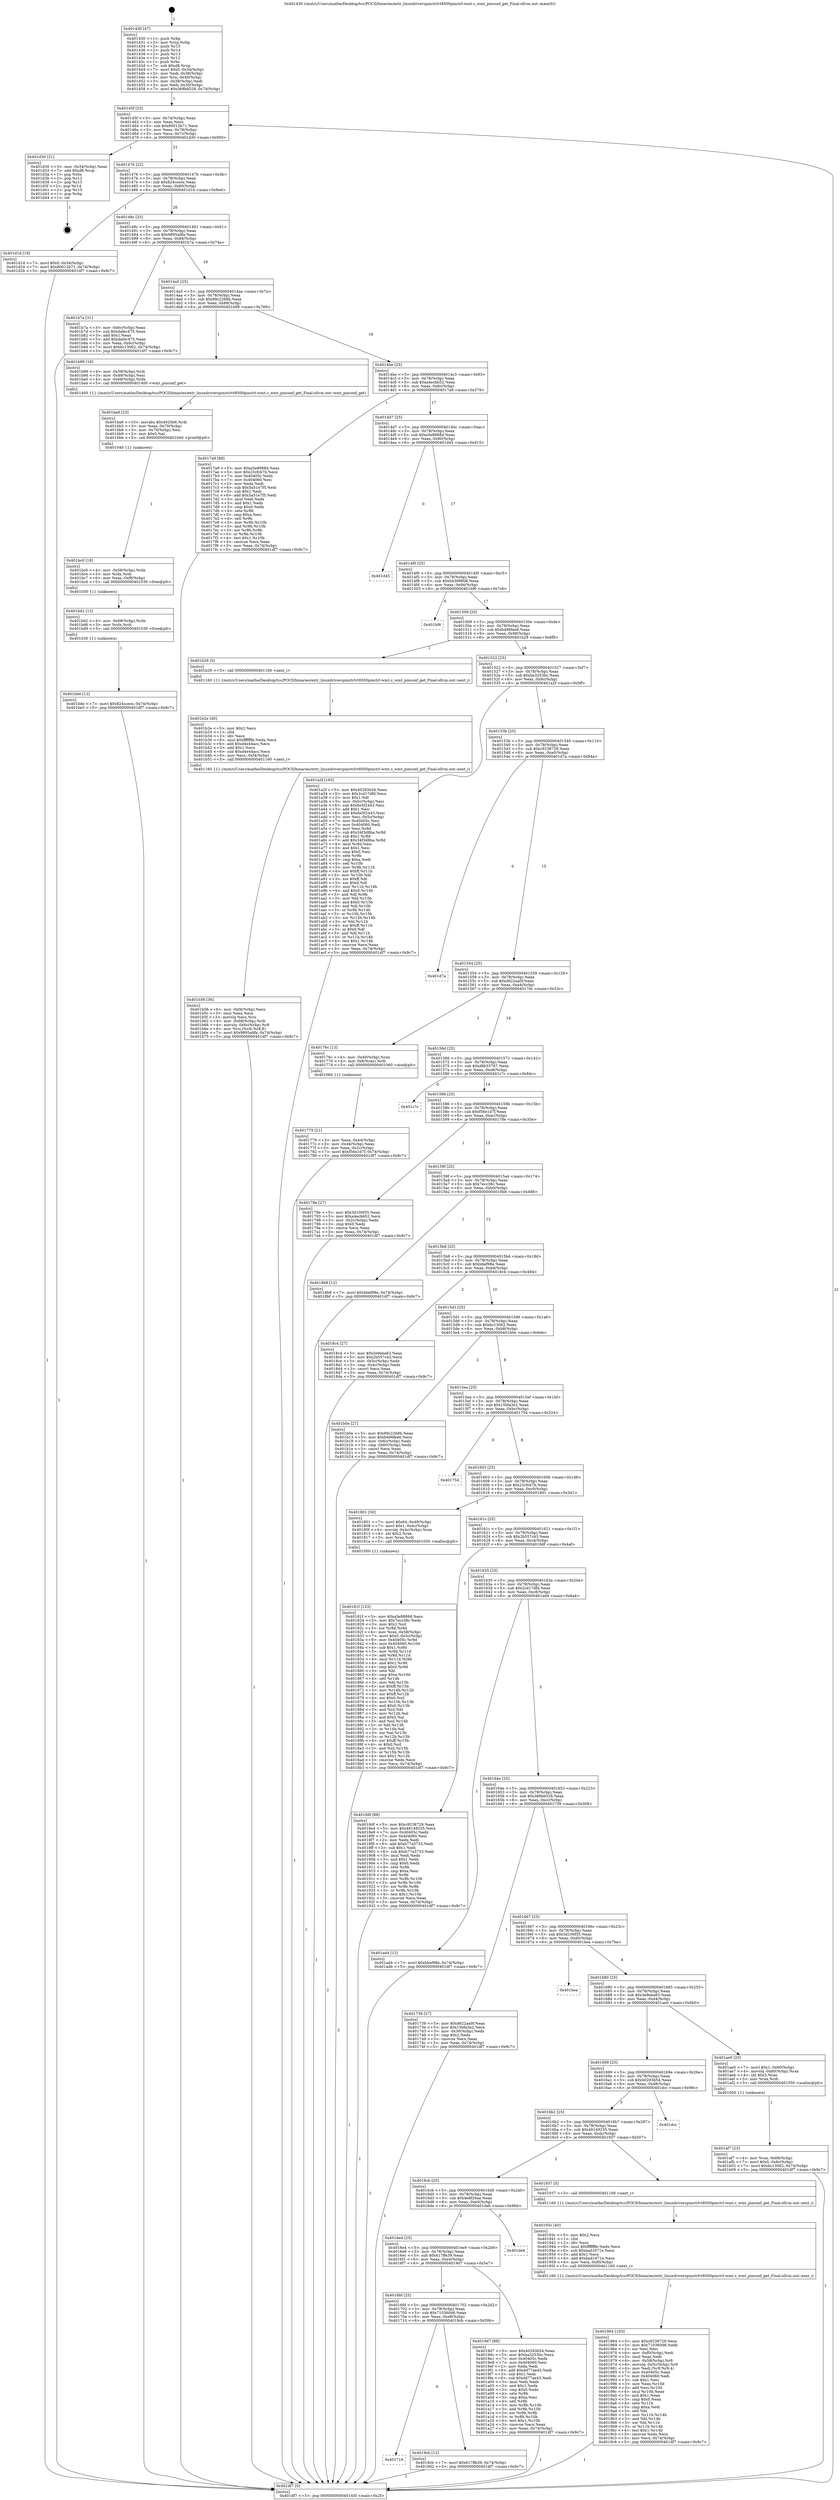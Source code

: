 digraph "0x401430" {
  label = "0x401430 (/mnt/c/Users/mathe/Desktop/tcc/POCII/binaries/extr_linuxdriverspinctrlvt8500pinctrl-wmt.c_wmt_pinconf_get_Final-ollvm.out::main(0))"
  labelloc = "t"
  node[shape=record]

  Entry [label="",width=0.3,height=0.3,shape=circle,fillcolor=black,style=filled]
  "0x40145f" [label="{
     0x40145f [23]\l
     | [instrs]\l
     &nbsp;&nbsp;0x40145f \<+3\>: mov -0x74(%rbp),%eax\l
     &nbsp;&nbsp;0x401462 \<+2\>: mov %eax,%ecx\l
     &nbsp;&nbsp;0x401464 \<+6\>: sub $0x80012b71,%ecx\l
     &nbsp;&nbsp;0x40146a \<+3\>: mov %eax,-0x78(%rbp)\l
     &nbsp;&nbsp;0x40146d \<+3\>: mov %ecx,-0x7c(%rbp)\l
     &nbsp;&nbsp;0x401470 \<+6\>: je 0000000000401d30 \<main+0x900\>\l
  }"]
  "0x401d30" [label="{
     0x401d30 [21]\l
     | [instrs]\l
     &nbsp;&nbsp;0x401d30 \<+3\>: mov -0x34(%rbp),%eax\l
     &nbsp;&nbsp;0x401d33 \<+7\>: add $0xd8,%rsp\l
     &nbsp;&nbsp;0x401d3a \<+1\>: pop %rbx\l
     &nbsp;&nbsp;0x401d3b \<+2\>: pop %r12\l
     &nbsp;&nbsp;0x401d3d \<+2\>: pop %r13\l
     &nbsp;&nbsp;0x401d3f \<+2\>: pop %r14\l
     &nbsp;&nbsp;0x401d41 \<+2\>: pop %r15\l
     &nbsp;&nbsp;0x401d43 \<+1\>: pop %rbp\l
     &nbsp;&nbsp;0x401d44 \<+1\>: ret\l
  }"]
  "0x401476" [label="{
     0x401476 [22]\l
     | [instrs]\l
     &nbsp;&nbsp;0x401476 \<+5\>: jmp 000000000040147b \<main+0x4b\>\l
     &nbsp;&nbsp;0x40147b \<+3\>: mov -0x78(%rbp),%eax\l
     &nbsp;&nbsp;0x40147e \<+5\>: sub $0x824ccece,%eax\l
     &nbsp;&nbsp;0x401483 \<+3\>: mov %eax,-0x80(%rbp)\l
     &nbsp;&nbsp;0x401486 \<+6\>: je 0000000000401d1d \<main+0x8ed\>\l
  }"]
  Exit [label="",width=0.3,height=0.3,shape=circle,fillcolor=black,style=filled,peripheries=2]
  "0x401d1d" [label="{
     0x401d1d [19]\l
     | [instrs]\l
     &nbsp;&nbsp;0x401d1d \<+7\>: movl $0x0,-0x34(%rbp)\l
     &nbsp;&nbsp;0x401d24 \<+7\>: movl $0x80012b71,-0x74(%rbp)\l
     &nbsp;&nbsp;0x401d2b \<+5\>: jmp 0000000000401df7 \<main+0x9c7\>\l
  }"]
  "0x40148c" [label="{
     0x40148c [25]\l
     | [instrs]\l
     &nbsp;&nbsp;0x40148c \<+5\>: jmp 0000000000401491 \<main+0x61\>\l
     &nbsp;&nbsp;0x401491 \<+3\>: mov -0x78(%rbp),%eax\l
     &nbsp;&nbsp;0x401494 \<+5\>: sub $0x9895a9fa,%eax\l
     &nbsp;&nbsp;0x401499 \<+6\>: mov %eax,-0x84(%rbp)\l
     &nbsp;&nbsp;0x40149f \<+6\>: je 0000000000401b7a \<main+0x74a\>\l
  }"]
  "0x401bde" [label="{
     0x401bde [12]\l
     | [instrs]\l
     &nbsp;&nbsp;0x401bde \<+7\>: movl $0x824ccece,-0x74(%rbp)\l
     &nbsp;&nbsp;0x401be5 \<+5\>: jmp 0000000000401df7 \<main+0x9c7\>\l
  }"]
  "0x401b7a" [label="{
     0x401b7a [31]\l
     | [instrs]\l
     &nbsp;&nbsp;0x401b7a \<+3\>: mov -0x6c(%rbp),%eax\l
     &nbsp;&nbsp;0x401b7d \<+5\>: sub $0xdafec475,%eax\l
     &nbsp;&nbsp;0x401b82 \<+3\>: add $0x1,%eax\l
     &nbsp;&nbsp;0x401b85 \<+5\>: add $0xdafec475,%eax\l
     &nbsp;&nbsp;0x401b8a \<+3\>: mov %eax,-0x6c(%rbp)\l
     &nbsp;&nbsp;0x401b8d \<+7\>: movl $0xbc13062,-0x74(%rbp)\l
     &nbsp;&nbsp;0x401b94 \<+5\>: jmp 0000000000401df7 \<main+0x9c7\>\l
  }"]
  "0x4014a5" [label="{
     0x4014a5 [25]\l
     | [instrs]\l
     &nbsp;&nbsp;0x4014a5 \<+5\>: jmp 00000000004014aa \<main+0x7a\>\l
     &nbsp;&nbsp;0x4014aa \<+3\>: mov -0x78(%rbp),%eax\l
     &nbsp;&nbsp;0x4014ad \<+5\>: sub $0x99c2268b,%eax\l
     &nbsp;&nbsp;0x4014b2 \<+6\>: mov %eax,-0x88(%rbp)\l
     &nbsp;&nbsp;0x4014b8 \<+6\>: je 0000000000401b99 \<main+0x769\>\l
  }"]
  "0x401bd2" [label="{
     0x401bd2 [12]\l
     | [instrs]\l
     &nbsp;&nbsp;0x401bd2 \<+4\>: mov -0x68(%rbp),%rdx\l
     &nbsp;&nbsp;0x401bd6 \<+3\>: mov %rdx,%rdi\l
     &nbsp;&nbsp;0x401bd9 \<+5\>: call 0000000000401030 \<free@plt\>\l
     | [calls]\l
     &nbsp;&nbsp;0x401030 \{1\} (unknown)\l
  }"]
  "0x401b99" [label="{
     0x401b99 [16]\l
     | [instrs]\l
     &nbsp;&nbsp;0x401b99 \<+4\>: mov -0x58(%rbp),%rdi\l
     &nbsp;&nbsp;0x401b9d \<+3\>: mov -0x48(%rbp),%esi\l
     &nbsp;&nbsp;0x401ba0 \<+4\>: mov -0x68(%rbp),%rdx\l
     &nbsp;&nbsp;0x401ba4 \<+5\>: call 0000000000401400 \<wmt_pinconf_get\>\l
     | [calls]\l
     &nbsp;&nbsp;0x401400 \{1\} (/mnt/c/Users/mathe/Desktop/tcc/POCII/binaries/extr_linuxdriverspinctrlvt8500pinctrl-wmt.c_wmt_pinconf_get_Final-ollvm.out::wmt_pinconf_get)\l
  }"]
  "0x4014be" [label="{
     0x4014be [25]\l
     | [instrs]\l
     &nbsp;&nbsp;0x4014be \<+5\>: jmp 00000000004014c3 \<main+0x93\>\l
     &nbsp;&nbsp;0x4014c3 \<+3\>: mov -0x78(%rbp),%eax\l
     &nbsp;&nbsp;0x4014c6 \<+5\>: sub $0xa4ecbb52,%eax\l
     &nbsp;&nbsp;0x4014cb \<+6\>: mov %eax,-0x8c(%rbp)\l
     &nbsp;&nbsp;0x4014d1 \<+6\>: je 00000000004017a9 \<main+0x379\>\l
  }"]
  "0x401bc0" [label="{
     0x401bc0 [18]\l
     | [instrs]\l
     &nbsp;&nbsp;0x401bc0 \<+4\>: mov -0x58(%rbp),%rdx\l
     &nbsp;&nbsp;0x401bc4 \<+3\>: mov %rdx,%rdi\l
     &nbsp;&nbsp;0x401bc7 \<+6\>: mov %eax,-0xf8(%rbp)\l
     &nbsp;&nbsp;0x401bcd \<+5\>: call 0000000000401030 \<free@plt\>\l
     | [calls]\l
     &nbsp;&nbsp;0x401030 \{1\} (unknown)\l
  }"]
  "0x4017a9" [label="{
     0x4017a9 [88]\l
     | [instrs]\l
     &nbsp;&nbsp;0x4017a9 \<+5\>: mov $0xa5e8888d,%eax\l
     &nbsp;&nbsp;0x4017ae \<+5\>: mov $0x23cfcb7b,%ecx\l
     &nbsp;&nbsp;0x4017b3 \<+7\>: mov 0x40405c,%edx\l
     &nbsp;&nbsp;0x4017ba \<+7\>: mov 0x404060,%esi\l
     &nbsp;&nbsp;0x4017c1 \<+2\>: mov %edx,%edi\l
     &nbsp;&nbsp;0x4017c3 \<+6\>: sub $0x5a51e7f5,%edi\l
     &nbsp;&nbsp;0x4017c9 \<+3\>: sub $0x1,%edi\l
     &nbsp;&nbsp;0x4017cc \<+6\>: add $0x5a51e7f5,%edi\l
     &nbsp;&nbsp;0x4017d2 \<+3\>: imul %edi,%edx\l
     &nbsp;&nbsp;0x4017d5 \<+3\>: and $0x1,%edx\l
     &nbsp;&nbsp;0x4017d8 \<+3\>: cmp $0x0,%edx\l
     &nbsp;&nbsp;0x4017db \<+4\>: sete %r8b\l
     &nbsp;&nbsp;0x4017df \<+3\>: cmp $0xa,%esi\l
     &nbsp;&nbsp;0x4017e2 \<+4\>: setl %r9b\l
     &nbsp;&nbsp;0x4017e6 \<+3\>: mov %r8b,%r10b\l
     &nbsp;&nbsp;0x4017e9 \<+3\>: and %r9b,%r10b\l
     &nbsp;&nbsp;0x4017ec \<+3\>: xor %r9b,%r8b\l
     &nbsp;&nbsp;0x4017ef \<+3\>: or %r8b,%r10b\l
     &nbsp;&nbsp;0x4017f2 \<+4\>: test $0x1,%r10b\l
     &nbsp;&nbsp;0x4017f6 \<+3\>: cmovne %ecx,%eax\l
     &nbsp;&nbsp;0x4017f9 \<+3\>: mov %eax,-0x74(%rbp)\l
     &nbsp;&nbsp;0x4017fc \<+5\>: jmp 0000000000401df7 \<main+0x9c7\>\l
  }"]
  "0x4014d7" [label="{
     0x4014d7 [25]\l
     | [instrs]\l
     &nbsp;&nbsp;0x4014d7 \<+5\>: jmp 00000000004014dc \<main+0xac\>\l
     &nbsp;&nbsp;0x4014dc \<+3\>: mov -0x78(%rbp),%eax\l
     &nbsp;&nbsp;0x4014df \<+5\>: sub $0xa5e8888d,%eax\l
     &nbsp;&nbsp;0x4014e4 \<+6\>: mov %eax,-0x90(%rbp)\l
     &nbsp;&nbsp;0x4014ea \<+6\>: je 0000000000401d45 \<main+0x915\>\l
  }"]
  "0x401ba9" [label="{
     0x401ba9 [23]\l
     | [instrs]\l
     &nbsp;&nbsp;0x401ba9 \<+10\>: movabs $0x4020b6,%rdi\l
     &nbsp;&nbsp;0x401bb3 \<+3\>: mov %eax,-0x70(%rbp)\l
     &nbsp;&nbsp;0x401bb6 \<+3\>: mov -0x70(%rbp),%esi\l
     &nbsp;&nbsp;0x401bb9 \<+2\>: mov $0x0,%al\l
     &nbsp;&nbsp;0x401bbb \<+5\>: call 0000000000401040 \<printf@plt\>\l
     | [calls]\l
     &nbsp;&nbsp;0x401040 \{1\} (unknown)\l
  }"]
  "0x401d45" [label="{
     0x401d45\l
  }", style=dashed]
  "0x4014f0" [label="{
     0x4014f0 [25]\l
     | [instrs]\l
     &nbsp;&nbsp;0x4014f0 \<+5\>: jmp 00000000004014f5 \<main+0xc5\>\l
     &nbsp;&nbsp;0x4014f5 \<+3\>: mov -0x78(%rbp),%eax\l
     &nbsp;&nbsp;0x4014f8 \<+5\>: sub $0xb4398808,%eax\l
     &nbsp;&nbsp;0x4014fd \<+6\>: mov %eax,-0x94(%rbp)\l
     &nbsp;&nbsp;0x401503 \<+6\>: je 0000000000401bf6 \<main+0x7c6\>\l
  }"]
  "0x401b56" [label="{
     0x401b56 [36]\l
     | [instrs]\l
     &nbsp;&nbsp;0x401b56 \<+6\>: mov -0xf4(%rbp),%ecx\l
     &nbsp;&nbsp;0x401b5c \<+3\>: imul %eax,%ecx\l
     &nbsp;&nbsp;0x401b5f \<+3\>: movslq %ecx,%rsi\l
     &nbsp;&nbsp;0x401b62 \<+4\>: mov -0x68(%rbp),%rdi\l
     &nbsp;&nbsp;0x401b66 \<+4\>: movslq -0x6c(%rbp),%r8\l
     &nbsp;&nbsp;0x401b6a \<+4\>: mov %rsi,(%rdi,%r8,8)\l
     &nbsp;&nbsp;0x401b6e \<+7\>: movl $0x9895a9fa,-0x74(%rbp)\l
     &nbsp;&nbsp;0x401b75 \<+5\>: jmp 0000000000401df7 \<main+0x9c7\>\l
  }"]
  "0x401bf6" [label="{
     0x401bf6\l
  }", style=dashed]
  "0x401509" [label="{
     0x401509 [25]\l
     | [instrs]\l
     &nbsp;&nbsp;0x401509 \<+5\>: jmp 000000000040150e \<main+0xde\>\l
     &nbsp;&nbsp;0x40150e \<+3\>: mov -0x78(%rbp),%eax\l
     &nbsp;&nbsp;0x401511 \<+5\>: sub $0xb496fee6,%eax\l
     &nbsp;&nbsp;0x401516 \<+6\>: mov %eax,-0x98(%rbp)\l
     &nbsp;&nbsp;0x40151c \<+6\>: je 0000000000401b29 \<main+0x6f9\>\l
  }"]
  "0x401b2e" [label="{
     0x401b2e [40]\l
     | [instrs]\l
     &nbsp;&nbsp;0x401b2e \<+5\>: mov $0x2,%ecx\l
     &nbsp;&nbsp;0x401b33 \<+1\>: cltd\l
     &nbsp;&nbsp;0x401b34 \<+2\>: idiv %ecx\l
     &nbsp;&nbsp;0x401b36 \<+6\>: imul $0xfffffffe,%edx,%ecx\l
     &nbsp;&nbsp;0x401b3c \<+6\>: add $0xd4e44acc,%ecx\l
     &nbsp;&nbsp;0x401b42 \<+3\>: add $0x1,%ecx\l
     &nbsp;&nbsp;0x401b45 \<+6\>: sub $0xd4e44acc,%ecx\l
     &nbsp;&nbsp;0x401b4b \<+6\>: mov %ecx,-0xf4(%rbp)\l
     &nbsp;&nbsp;0x401b51 \<+5\>: call 0000000000401160 \<next_i\>\l
     | [calls]\l
     &nbsp;&nbsp;0x401160 \{1\} (/mnt/c/Users/mathe/Desktop/tcc/POCII/binaries/extr_linuxdriverspinctrlvt8500pinctrl-wmt.c_wmt_pinconf_get_Final-ollvm.out::next_i)\l
  }"]
  "0x401b29" [label="{
     0x401b29 [5]\l
     | [instrs]\l
     &nbsp;&nbsp;0x401b29 \<+5\>: call 0000000000401160 \<next_i\>\l
     | [calls]\l
     &nbsp;&nbsp;0x401160 \{1\} (/mnt/c/Users/mathe/Desktop/tcc/POCII/binaries/extr_linuxdriverspinctrlvt8500pinctrl-wmt.c_wmt_pinconf_get_Final-ollvm.out::next_i)\l
  }"]
  "0x401522" [label="{
     0x401522 [25]\l
     | [instrs]\l
     &nbsp;&nbsp;0x401522 \<+5\>: jmp 0000000000401527 \<main+0xf7\>\l
     &nbsp;&nbsp;0x401527 \<+3\>: mov -0x78(%rbp),%eax\l
     &nbsp;&nbsp;0x40152a \<+5\>: sub $0xba3253bc,%eax\l
     &nbsp;&nbsp;0x40152f \<+6\>: mov %eax,-0x9c(%rbp)\l
     &nbsp;&nbsp;0x401535 \<+6\>: je 0000000000401a2f \<main+0x5ff\>\l
  }"]
  "0x401af7" [label="{
     0x401af7 [23]\l
     | [instrs]\l
     &nbsp;&nbsp;0x401af7 \<+4\>: mov %rax,-0x68(%rbp)\l
     &nbsp;&nbsp;0x401afb \<+7\>: movl $0x0,-0x6c(%rbp)\l
     &nbsp;&nbsp;0x401b02 \<+7\>: movl $0xbc13062,-0x74(%rbp)\l
     &nbsp;&nbsp;0x401b09 \<+5\>: jmp 0000000000401df7 \<main+0x9c7\>\l
  }"]
  "0x401a2f" [label="{
     0x401a2f [165]\l
     | [instrs]\l
     &nbsp;&nbsp;0x401a2f \<+5\>: mov $0x40293b54,%eax\l
     &nbsp;&nbsp;0x401a34 \<+5\>: mov $0x2cd17dfd,%ecx\l
     &nbsp;&nbsp;0x401a39 \<+2\>: mov $0x1,%dl\l
     &nbsp;&nbsp;0x401a3b \<+3\>: mov -0x5c(%rbp),%esi\l
     &nbsp;&nbsp;0x401a3e \<+6\>: sub $0x6e5f2443,%esi\l
     &nbsp;&nbsp;0x401a44 \<+3\>: add $0x1,%esi\l
     &nbsp;&nbsp;0x401a47 \<+6\>: add $0x6e5f2443,%esi\l
     &nbsp;&nbsp;0x401a4d \<+3\>: mov %esi,-0x5c(%rbp)\l
     &nbsp;&nbsp;0x401a50 \<+7\>: mov 0x40405c,%esi\l
     &nbsp;&nbsp;0x401a57 \<+7\>: mov 0x404060,%edi\l
     &nbsp;&nbsp;0x401a5e \<+3\>: mov %esi,%r8d\l
     &nbsp;&nbsp;0x401a61 \<+7\>: sub $0x34f3d8ba,%r8d\l
     &nbsp;&nbsp;0x401a68 \<+4\>: sub $0x1,%r8d\l
     &nbsp;&nbsp;0x401a6c \<+7\>: add $0x34f3d8ba,%r8d\l
     &nbsp;&nbsp;0x401a73 \<+4\>: imul %r8d,%esi\l
     &nbsp;&nbsp;0x401a77 \<+3\>: and $0x1,%esi\l
     &nbsp;&nbsp;0x401a7a \<+3\>: cmp $0x0,%esi\l
     &nbsp;&nbsp;0x401a7d \<+4\>: sete %r9b\l
     &nbsp;&nbsp;0x401a81 \<+3\>: cmp $0xa,%edi\l
     &nbsp;&nbsp;0x401a84 \<+4\>: setl %r10b\l
     &nbsp;&nbsp;0x401a88 \<+3\>: mov %r9b,%r11b\l
     &nbsp;&nbsp;0x401a8b \<+4\>: xor $0xff,%r11b\l
     &nbsp;&nbsp;0x401a8f \<+3\>: mov %r10b,%bl\l
     &nbsp;&nbsp;0x401a92 \<+3\>: xor $0xff,%bl\l
     &nbsp;&nbsp;0x401a95 \<+3\>: xor $0x0,%dl\l
     &nbsp;&nbsp;0x401a98 \<+3\>: mov %r11b,%r14b\l
     &nbsp;&nbsp;0x401a9b \<+4\>: and $0x0,%r14b\l
     &nbsp;&nbsp;0x401a9f \<+3\>: and %dl,%r9b\l
     &nbsp;&nbsp;0x401aa2 \<+3\>: mov %bl,%r15b\l
     &nbsp;&nbsp;0x401aa5 \<+4\>: and $0x0,%r15b\l
     &nbsp;&nbsp;0x401aa9 \<+3\>: and %dl,%r10b\l
     &nbsp;&nbsp;0x401aac \<+3\>: or %r9b,%r14b\l
     &nbsp;&nbsp;0x401aaf \<+3\>: or %r10b,%r15b\l
     &nbsp;&nbsp;0x401ab2 \<+3\>: xor %r15b,%r14b\l
     &nbsp;&nbsp;0x401ab5 \<+3\>: or %bl,%r11b\l
     &nbsp;&nbsp;0x401ab8 \<+4\>: xor $0xff,%r11b\l
     &nbsp;&nbsp;0x401abc \<+3\>: or $0x0,%dl\l
     &nbsp;&nbsp;0x401abf \<+3\>: and %dl,%r11b\l
     &nbsp;&nbsp;0x401ac2 \<+3\>: or %r11b,%r14b\l
     &nbsp;&nbsp;0x401ac5 \<+4\>: test $0x1,%r14b\l
     &nbsp;&nbsp;0x401ac9 \<+3\>: cmovne %ecx,%eax\l
     &nbsp;&nbsp;0x401acc \<+3\>: mov %eax,-0x74(%rbp)\l
     &nbsp;&nbsp;0x401acf \<+5\>: jmp 0000000000401df7 \<main+0x9c7\>\l
  }"]
  "0x40153b" [label="{
     0x40153b [25]\l
     | [instrs]\l
     &nbsp;&nbsp;0x40153b \<+5\>: jmp 0000000000401540 \<main+0x110\>\l
     &nbsp;&nbsp;0x401540 \<+3\>: mov -0x78(%rbp),%eax\l
     &nbsp;&nbsp;0x401543 \<+5\>: sub $0xc9238729,%eax\l
     &nbsp;&nbsp;0x401548 \<+6\>: mov %eax,-0xa0(%rbp)\l
     &nbsp;&nbsp;0x40154e \<+6\>: je 0000000000401d7a \<main+0x94a\>\l
  }"]
  "0x401716" [label="{
     0x401716\l
  }", style=dashed]
  "0x401d7a" [label="{
     0x401d7a\l
  }", style=dashed]
  "0x401554" [label="{
     0x401554 [25]\l
     | [instrs]\l
     &nbsp;&nbsp;0x401554 \<+5\>: jmp 0000000000401559 \<main+0x129\>\l
     &nbsp;&nbsp;0x401559 \<+3\>: mov -0x78(%rbp),%eax\l
     &nbsp;&nbsp;0x40155c \<+5\>: sub $0xd622aa0f,%eax\l
     &nbsp;&nbsp;0x401561 \<+6\>: mov %eax,-0xa4(%rbp)\l
     &nbsp;&nbsp;0x401567 \<+6\>: je 000000000040176c \<main+0x33c\>\l
  }"]
  "0x4019cb" [label="{
     0x4019cb [12]\l
     | [instrs]\l
     &nbsp;&nbsp;0x4019cb \<+7\>: movl $0x617ffe39,-0x74(%rbp)\l
     &nbsp;&nbsp;0x4019d2 \<+5\>: jmp 0000000000401df7 \<main+0x9c7\>\l
  }"]
  "0x40176c" [label="{
     0x40176c [13]\l
     | [instrs]\l
     &nbsp;&nbsp;0x40176c \<+4\>: mov -0x40(%rbp),%rax\l
     &nbsp;&nbsp;0x401770 \<+4\>: mov 0x8(%rax),%rdi\l
     &nbsp;&nbsp;0x401774 \<+5\>: call 0000000000401060 \<atoi@plt\>\l
     | [calls]\l
     &nbsp;&nbsp;0x401060 \{1\} (unknown)\l
  }"]
  "0x40156d" [label="{
     0x40156d [25]\l
     | [instrs]\l
     &nbsp;&nbsp;0x40156d \<+5\>: jmp 0000000000401572 \<main+0x142\>\l
     &nbsp;&nbsp;0x401572 \<+3\>: mov -0x78(%rbp),%eax\l
     &nbsp;&nbsp;0x401575 \<+5\>: sub $0xd8b55767,%eax\l
     &nbsp;&nbsp;0x40157a \<+6\>: mov %eax,-0xa8(%rbp)\l
     &nbsp;&nbsp;0x401580 \<+6\>: je 0000000000401c7c \<main+0x84c\>\l
  }"]
  "0x4016fd" [label="{
     0x4016fd [25]\l
     | [instrs]\l
     &nbsp;&nbsp;0x4016fd \<+5\>: jmp 0000000000401702 \<main+0x2d2\>\l
     &nbsp;&nbsp;0x401702 \<+3\>: mov -0x78(%rbp),%eax\l
     &nbsp;&nbsp;0x401705 \<+5\>: sub $0x710360d6,%eax\l
     &nbsp;&nbsp;0x40170a \<+6\>: mov %eax,-0xe8(%rbp)\l
     &nbsp;&nbsp;0x401710 \<+6\>: je 00000000004019cb \<main+0x59b\>\l
  }"]
  "0x401c7c" [label="{
     0x401c7c\l
  }", style=dashed]
  "0x401586" [label="{
     0x401586 [25]\l
     | [instrs]\l
     &nbsp;&nbsp;0x401586 \<+5\>: jmp 000000000040158b \<main+0x15b\>\l
     &nbsp;&nbsp;0x40158b \<+3\>: mov -0x78(%rbp),%eax\l
     &nbsp;&nbsp;0x40158e \<+5\>: sub $0xf56e1d7f,%eax\l
     &nbsp;&nbsp;0x401593 \<+6\>: mov %eax,-0xac(%rbp)\l
     &nbsp;&nbsp;0x401599 \<+6\>: je 000000000040178e \<main+0x35e\>\l
  }"]
  "0x4019d7" [label="{
     0x4019d7 [88]\l
     | [instrs]\l
     &nbsp;&nbsp;0x4019d7 \<+5\>: mov $0x40293b54,%eax\l
     &nbsp;&nbsp;0x4019dc \<+5\>: mov $0xba3253bc,%ecx\l
     &nbsp;&nbsp;0x4019e1 \<+7\>: mov 0x40405c,%edx\l
     &nbsp;&nbsp;0x4019e8 \<+7\>: mov 0x404060,%esi\l
     &nbsp;&nbsp;0x4019ef \<+2\>: mov %edx,%edi\l
     &nbsp;&nbsp;0x4019f1 \<+6\>: add $0xdd77ae43,%edi\l
     &nbsp;&nbsp;0x4019f7 \<+3\>: sub $0x1,%edi\l
     &nbsp;&nbsp;0x4019fa \<+6\>: sub $0xdd77ae43,%edi\l
     &nbsp;&nbsp;0x401a00 \<+3\>: imul %edi,%edx\l
     &nbsp;&nbsp;0x401a03 \<+3\>: and $0x1,%edx\l
     &nbsp;&nbsp;0x401a06 \<+3\>: cmp $0x0,%edx\l
     &nbsp;&nbsp;0x401a09 \<+4\>: sete %r8b\l
     &nbsp;&nbsp;0x401a0d \<+3\>: cmp $0xa,%esi\l
     &nbsp;&nbsp;0x401a10 \<+4\>: setl %r9b\l
     &nbsp;&nbsp;0x401a14 \<+3\>: mov %r8b,%r10b\l
     &nbsp;&nbsp;0x401a17 \<+3\>: and %r9b,%r10b\l
     &nbsp;&nbsp;0x401a1a \<+3\>: xor %r9b,%r8b\l
     &nbsp;&nbsp;0x401a1d \<+3\>: or %r8b,%r10b\l
     &nbsp;&nbsp;0x401a20 \<+4\>: test $0x1,%r10b\l
     &nbsp;&nbsp;0x401a24 \<+3\>: cmovne %ecx,%eax\l
     &nbsp;&nbsp;0x401a27 \<+3\>: mov %eax,-0x74(%rbp)\l
     &nbsp;&nbsp;0x401a2a \<+5\>: jmp 0000000000401df7 \<main+0x9c7\>\l
  }"]
  "0x40178e" [label="{
     0x40178e [27]\l
     | [instrs]\l
     &nbsp;&nbsp;0x40178e \<+5\>: mov $0x3d100f35,%eax\l
     &nbsp;&nbsp;0x401793 \<+5\>: mov $0xa4ecbb52,%ecx\l
     &nbsp;&nbsp;0x401798 \<+3\>: mov -0x2c(%rbp),%edx\l
     &nbsp;&nbsp;0x40179b \<+3\>: cmp $0x0,%edx\l
     &nbsp;&nbsp;0x40179e \<+3\>: cmove %ecx,%eax\l
     &nbsp;&nbsp;0x4017a1 \<+3\>: mov %eax,-0x74(%rbp)\l
     &nbsp;&nbsp;0x4017a4 \<+5\>: jmp 0000000000401df7 \<main+0x9c7\>\l
  }"]
  "0x40159f" [label="{
     0x40159f [25]\l
     | [instrs]\l
     &nbsp;&nbsp;0x40159f \<+5\>: jmp 00000000004015a4 \<main+0x174\>\l
     &nbsp;&nbsp;0x4015a4 \<+3\>: mov -0x78(%rbp),%eax\l
     &nbsp;&nbsp;0x4015a7 \<+5\>: sub $0x7ecc38c,%eax\l
     &nbsp;&nbsp;0x4015ac \<+6\>: mov %eax,-0xb0(%rbp)\l
     &nbsp;&nbsp;0x4015b2 \<+6\>: je 00000000004018b8 \<main+0x488\>\l
  }"]
  "0x4016e4" [label="{
     0x4016e4 [25]\l
     | [instrs]\l
     &nbsp;&nbsp;0x4016e4 \<+5\>: jmp 00000000004016e9 \<main+0x2b9\>\l
     &nbsp;&nbsp;0x4016e9 \<+3\>: mov -0x78(%rbp),%eax\l
     &nbsp;&nbsp;0x4016ec \<+5\>: sub $0x617ffe39,%eax\l
     &nbsp;&nbsp;0x4016f1 \<+6\>: mov %eax,-0xe4(%rbp)\l
     &nbsp;&nbsp;0x4016f7 \<+6\>: je 00000000004019d7 \<main+0x5a7\>\l
  }"]
  "0x4018b8" [label="{
     0x4018b8 [12]\l
     | [instrs]\l
     &nbsp;&nbsp;0x4018b8 \<+7\>: movl $0xbbef98e,-0x74(%rbp)\l
     &nbsp;&nbsp;0x4018bf \<+5\>: jmp 0000000000401df7 \<main+0x9c7\>\l
  }"]
  "0x4015b8" [label="{
     0x4015b8 [25]\l
     | [instrs]\l
     &nbsp;&nbsp;0x4015b8 \<+5\>: jmp 00000000004015bd \<main+0x18d\>\l
     &nbsp;&nbsp;0x4015bd \<+3\>: mov -0x78(%rbp),%eax\l
     &nbsp;&nbsp;0x4015c0 \<+5\>: sub $0xbbef98e,%eax\l
     &nbsp;&nbsp;0x4015c5 \<+6\>: mov %eax,-0xb4(%rbp)\l
     &nbsp;&nbsp;0x4015cb \<+6\>: je 00000000004018c4 \<main+0x494\>\l
  }"]
  "0x401deb" [label="{
     0x401deb\l
  }", style=dashed]
  "0x4018c4" [label="{
     0x4018c4 [27]\l
     | [instrs]\l
     &nbsp;&nbsp;0x4018c4 \<+5\>: mov $0x3e9eba63,%eax\l
     &nbsp;&nbsp;0x4018c9 \<+5\>: mov $0x2b557c43,%ecx\l
     &nbsp;&nbsp;0x4018ce \<+3\>: mov -0x5c(%rbp),%edx\l
     &nbsp;&nbsp;0x4018d1 \<+3\>: cmp -0x4c(%rbp),%edx\l
     &nbsp;&nbsp;0x4018d4 \<+3\>: cmovl %ecx,%eax\l
     &nbsp;&nbsp;0x4018d7 \<+3\>: mov %eax,-0x74(%rbp)\l
     &nbsp;&nbsp;0x4018da \<+5\>: jmp 0000000000401df7 \<main+0x9c7\>\l
  }"]
  "0x4015d1" [label="{
     0x4015d1 [25]\l
     | [instrs]\l
     &nbsp;&nbsp;0x4015d1 \<+5\>: jmp 00000000004015d6 \<main+0x1a6\>\l
     &nbsp;&nbsp;0x4015d6 \<+3\>: mov -0x78(%rbp),%eax\l
     &nbsp;&nbsp;0x4015d9 \<+5\>: sub $0xbc13062,%eax\l
     &nbsp;&nbsp;0x4015de \<+6\>: mov %eax,-0xb8(%rbp)\l
     &nbsp;&nbsp;0x4015e4 \<+6\>: je 0000000000401b0e \<main+0x6de\>\l
  }"]
  "0x401964" [label="{
     0x401964 [103]\l
     | [instrs]\l
     &nbsp;&nbsp;0x401964 \<+5\>: mov $0xc9238729,%ecx\l
     &nbsp;&nbsp;0x401969 \<+5\>: mov $0x710360d6,%edx\l
     &nbsp;&nbsp;0x40196e \<+2\>: xor %esi,%esi\l
     &nbsp;&nbsp;0x401970 \<+6\>: mov -0xf0(%rbp),%edi\l
     &nbsp;&nbsp;0x401976 \<+3\>: imul %eax,%edi\l
     &nbsp;&nbsp;0x401979 \<+4\>: mov -0x58(%rbp),%r8\l
     &nbsp;&nbsp;0x40197d \<+4\>: movslq -0x5c(%rbp),%r9\l
     &nbsp;&nbsp;0x401981 \<+4\>: mov %edi,(%r8,%r9,4)\l
     &nbsp;&nbsp;0x401985 \<+7\>: mov 0x40405c,%eax\l
     &nbsp;&nbsp;0x40198c \<+7\>: mov 0x404060,%edi\l
     &nbsp;&nbsp;0x401993 \<+3\>: sub $0x1,%esi\l
     &nbsp;&nbsp;0x401996 \<+3\>: mov %eax,%r10d\l
     &nbsp;&nbsp;0x401999 \<+3\>: add %esi,%r10d\l
     &nbsp;&nbsp;0x40199c \<+4\>: imul %r10d,%eax\l
     &nbsp;&nbsp;0x4019a0 \<+3\>: and $0x1,%eax\l
     &nbsp;&nbsp;0x4019a3 \<+3\>: cmp $0x0,%eax\l
     &nbsp;&nbsp;0x4019a6 \<+4\>: sete %r11b\l
     &nbsp;&nbsp;0x4019aa \<+3\>: cmp $0xa,%edi\l
     &nbsp;&nbsp;0x4019ad \<+3\>: setl %bl\l
     &nbsp;&nbsp;0x4019b0 \<+3\>: mov %r11b,%r14b\l
     &nbsp;&nbsp;0x4019b3 \<+3\>: and %bl,%r14b\l
     &nbsp;&nbsp;0x4019b6 \<+3\>: xor %bl,%r11b\l
     &nbsp;&nbsp;0x4019b9 \<+3\>: or %r11b,%r14b\l
     &nbsp;&nbsp;0x4019bc \<+4\>: test $0x1,%r14b\l
     &nbsp;&nbsp;0x4019c0 \<+3\>: cmovne %edx,%ecx\l
     &nbsp;&nbsp;0x4019c3 \<+3\>: mov %ecx,-0x74(%rbp)\l
     &nbsp;&nbsp;0x4019c6 \<+5\>: jmp 0000000000401df7 \<main+0x9c7\>\l
  }"]
  "0x401b0e" [label="{
     0x401b0e [27]\l
     | [instrs]\l
     &nbsp;&nbsp;0x401b0e \<+5\>: mov $0x99c2268b,%eax\l
     &nbsp;&nbsp;0x401b13 \<+5\>: mov $0xb496fee6,%ecx\l
     &nbsp;&nbsp;0x401b18 \<+3\>: mov -0x6c(%rbp),%edx\l
     &nbsp;&nbsp;0x401b1b \<+3\>: cmp -0x60(%rbp),%edx\l
     &nbsp;&nbsp;0x401b1e \<+3\>: cmovl %ecx,%eax\l
     &nbsp;&nbsp;0x401b21 \<+3\>: mov %eax,-0x74(%rbp)\l
     &nbsp;&nbsp;0x401b24 \<+5\>: jmp 0000000000401df7 \<main+0x9c7\>\l
  }"]
  "0x4015ea" [label="{
     0x4015ea [25]\l
     | [instrs]\l
     &nbsp;&nbsp;0x4015ea \<+5\>: jmp 00000000004015ef \<main+0x1bf\>\l
     &nbsp;&nbsp;0x4015ef \<+3\>: mov -0x78(%rbp),%eax\l
     &nbsp;&nbsp;0x4015f2 \<+5\>: sub $0x15bfa3e2,%eax\l
     &nbsp;&nbsp;0x4015f7 \<+6\>: mov %eax,-0xbc(%rbp)\l
     &nbsp;&nbsp;0x4015fd \<+6\>: je 0000000000401754 \<main+0x324\>\l
  }"]
  "0x40193c" [label="{
     0x40193c [40]\l
     | [instrs]\l
     &nbsp;&nbsp;0x40193c \<+5\>: mov $0x2,%ecx\l
     &nbsp;&nbsp;0x401941 \<+1\>: cltd\l
     &nbsp;&nbsp;0x401942 \<+2\>: idiv %ecx\l
     &nbsp;&nbsp;0x401944 \<+6\>: imul $0xfffffffe,%edx,%ecx\l
     &nbsp;&nbsp;0x40194a \<+6\>: sub $0xbad1671e,%ecx\l
     &nbsp;&nbsp;0x401950 \<+3\>: add $0x1,%ecx\l
     &nbsp;&nbsp;0x401953 \<+6\>: add $0xbad1671e,%ecx\l
     &nbsp;&nbsp;0x401959 \<+6\>: mov %ecx,-0xf0(%rbp)\l
     &nbsp;&nbsp;0x40195f \<+5\>: call 0000000000401160 \<next_i\>\l
     | [calls]\l
     &nbsp;&nbsp;0x401160 \{1\} (/mnt/c/Users/mathe/Desktop/tcc/POCII/binaries/extr_linuxdriverspinctrlvt8500pinctrl-wmt.c_wmt_pinconf_get_Final-ollvm.out::next_i)\l
  }"]
  "0x401754" [label="{
     0x401754\l
  }", style=dashed]
  "0x401603" [label="{
     0x401603 [25]\l
     | [instrs]\l
     &nbsp;&nbsp;0x401603 \<+5\>: jmp 0000000000401608 \<main+0x1d8\>\l
     &nbsp;&nbsp;0x401608 \<+3\>: mov -0x78(%rbp),%eax\l
     &nbsp;&nbsp;0x40160b \<+5\>: sub $0x23cfcb7b,%eax\l
     &nbsp;&nbsp;0x401610 \<+6\>: mov %eax,-0xc0(%rbp)\l
     &nbsp;&nbsp;0x401616 \<+6\>: je 0000000000401801 \<main+0x3d1\>\l
  }"]
  "0x4016cb" [label="{
     0x4016cb [25]\l
     | [instrs]\l
     &nbsp;&nbsp;0x4016cb \<+5\>: jmp 00000000004016d0 \<main+0x2a0\>\l
     &nbsp;&nbsp;0x4016d0 \<+3\>: mov -0x78(%rbp),%eax\l
     &nbsp;&nbsp;0x4016d3 \<+5\>: sub $0x4e8f26aa,%eax\l
     &nbsp;&nbsp;0x4016d8 \<+6\>: mov %eax,-0xe0(%rbp)\l
     &nbsp;&nbsp;0x4016de \<+6\>: je 0000000000401deb \<main+0x9bb\>\l
  }"]
  "0x401801" [label="{
     0x401801 [30]\l
     | [instrs]\l
     &nbsp;&nbsp;0x401801 \<+7\>: movl $0x64,-0x48(%rbp)\l
     &nbsp;&nbsp;0x401808 \<+7\>: movl $0x1,-0x4c(%rbp)\l
     &nbsp;&nbsp;0x40180f \<+4\>: movslq -0x4c(%rbp),%rax\l
     &nbsp;&nbsp;0x401813 \<+4\>: shl $0x2,%rax\l
     &nbsp;&nbsp;0x401817 \<+3\>: mov %rax,%rdi\l
     &nbsp;&nbsp;0x40181a \<+5\>: call 0000000000401050 \<malloc@plt\>\l
     | [calls]\l
     &nbsp;&nbsp;0x401050 \{1\} (unknown)\l
  }"]
  "0x40161c" [label="{
     0x40161c [25]\l
     | [instrs]\l
     &nbsp;&nbsp;0x40161c \<+5\>: jmp 0000000000401621 \<main+0x1f1\>\l
     &nbsp;&nbsp;0x401621 \<+3\>: mov -0x78(%rbp),%eax\l
     &nbsp;&nbsp;0x401624 \<+5\>: sub $0x2b557c43,%eax\l
     &nbsp;&nbsp;0x401629 \<+6\>: mov %eax,-0xc4(%rbp)\l
     &nbsp;&nbsp;0x40162f \<+6\>: je 00000000004018df \<main+0x4af\>\l
  }"]
  "0x401937" [label="{
     0x401937 [5]\l
     | [instrs]\l
     &nbsp;&nbsp;0x401937 \<+5\>: call 0000000000401160 \<next_i\>\l
     | [calls]\l
     &nbsp;&nbsp;0x401160 \{1\} (/mnt/c/Users/mathe/Desktop/tcc/POCII/binaries/extr_linuxdriverspinctrlvt8500pinctrl-wmt.c_wmt_pinconf_get_Final-ollvm.out::next_i)\l
  }"]
  "0x4018df" [label="{
     0x4018df [88]\l
     | [instrs]\l
     &nbsp;&nbsp;0x4018df \<+5\>: mov $0xc9238729,%eax\l
     &nbsp;&nbsp;0x4018e4 \<+5\>: mov $0x48149235,%ecx\l
     &nbsp;&nbsp;0x4018e9 \<+7\>: mov 0x40405c,%edx\l
     &nbsp;&nbsp;0x4018f0 \<+7\>: mov 0x404060,%esi\l
     &nbsp;&nbsp;0x4018f7 \<+2\>: mov %edx,%edi\l
     &nbsp;&nbsp;0x4018f9 \<+6\>: add $0xb77a5733,%edi\l
     &nbsp;&nbsp;0x4018ff \<+3\>: sub $0x1,%edi\l
     &nbsp;&nbsp;0x401902 \<+6\>: sub $0xb77a5733,%edi\l
     &nbsp;&nbsp;0x401908 \<+3\>: imul %edi,%edx\l
     &nbsp;&nbsp;0x40190b \<+3\>: and $0x1,%edx\l
     &nbsp;&nbsp;0x40190e \<+3\>: cmp $0x0,%edx\l
     &nbsp;&nbsp;0x401911 \<+4\>: sete %r8b\l
     &nbsp;&nbsp;0x401915 \<+3\>: cmp $0xa,%esi\l
     &nbsp;&nbsp;0x401918 \<+4\>: setl %r9b\l
     &nbsp;&nbsp;0x40191c \<+3\>: mov %r8b,%r10b\l
     &nbsp;&nbsp;0x40191f \<+3\>: and %r9b,%r10b\l
     &nbsp;&nbsp;0x401922 \<+3\>: xor %r9b,%r8b\l
     &nbsp;&nbsp;0x401925 \<+3\>: or %r8b,%r10b\l
     &nbsp;&nbsp;0x401928 \<+4\>: test $0x1,%r10b\l
     &nbsp;&nbsp;0x40192c \<+3\>: cmovne %ecx,%eax\l
     &nbsp;&nbsp;0x40192f \<+3\>: mov %eax,-0x74(%rbp)\l
     &nbsp;&nbsp;0x401932 \<+5\>: jmp 0000000000401df7 \<main+0x9c7\>\l
  }"]
  "0x401635" [label="{
     0x401635 [25]\l
     | [instrs]\l
     &nbsp;&nbsp;0x401635 \<+5\>: jmp 000000000040163a \<main+0x20a\>\l
     &nbsp;&nbsp;0x40163a \<+3\>: mov -0x78(%rbp),%eax\l
     &nbsp;&nbsp;0x40163d \<+5\>: sub $0x2cd17dfd,%eax\l
     &nbsp;&nbsp;0x401642 \<+6\>: mov %eax,-0xc8(%rbp)\l
     &nbsp;&nbsp;0x401648 \<+6\>: je 0000000000401ad4 \<main+0x6a4\>\l
  }"]
  "0x4016b2" [label="{
     0x4016b2 [25]\l
     | [instrs]\l
     &nbsp;&nbsp;0x4016b2 \<+5\>: jmp 00000000004016b7 \<main+0x287\>\l
     &nbsp;&nbsp;0x4016b7 \<+3\>: mov -0x78(%rbp),%eax\l
     &nbsp;&nbsp;0x4016ba \<+5\>: sub $0x48149235,%eax\l
     &nbsp;&nbsp;0x4016bf \<+6\>: mov %eax,-0xdc(%rbp)\l
     &nbsp;&nbsp;0x4016c5 \<+6\>: je 0000000000401937 \<main+0x507\>\l
  }"]
  "0x401ad4" [label="{
     0x401ad4 [12]\l
     | [instrs]\l
     &nbsp;&nbsp;0x401ad4 \<+7\>: movl $0xbbef98e,-0x74(%rbp)\l
     &nbsp;&nbsp;0x401adb \<+5\>: jmp 0000000000401df7 \<main+0x9c7\>\l
  }"]
  "0x40164e" [label="{
     0x40164e [25]\l
     | [instrs]\l
     &nbsp;&nbsp;0x40164e \<+5\>: jmp 0000000000401653 \<main+0x223\>\l
     &nbsp;&nbsp;0x401653 \<+3\>: mov -0x78(%rbp),%eax\l
     &nbsp;&nbsp;0x401656 \<+5\>: sub $0x368bb528,%eax\l
     &nbsp;&nbsp;0x40165b \<+6\>: mov %eax,-0xcc(%rbp)\l
     &nbsp;&nbsp;0x401661 \<+6\>: je 0000000000401739 \<main+0x309\>\l
  }"]
  "0x401dcc" [label="{
     0x401dcc\l
  }", style=dashed]
  "0x401739" [label="{
     0x401739 [27]\l
     | [instrs]\l
     &nbsp;&nbsp;0x401739 \<+5\>: mov $0xd622aa0f,%eax\l
     &nbsp;&nbsp;0x40173e \<+5\>: mov $0x15bfa3e2,%ecx\l
     &nbsp;&nbsp;0x401743 \<+3\>: mov -0x30(%rbp),%edx\l
     &nbsp;&nbsp;0x401746 \<+3\>: cmp $0x2,%edx\l
     &nbsp;&nbsp;0x401749 \<+3\>: cmovne %ecx,%eax\l
     &nbsp;&nbsp;0x40174c \<+3\>: mov %eax,-0x74(%rbp)\l
     &nbsp;&nbsp;0x40174f \<+5\>: jmp 0000000000401df7 \<main+0x9c7\>\l
  }"]
  "0x401667" [label="{
     0x401667 [25]\l
     | [instrs]\l
     &nbsp;&nbsp;0x401667 \<+5\>: jmp 000000000040166c \<main+0x23c\>\l
     &nbsp;&nbsp;0x40166c \<+3\>: mov -0x78(%rbp),%eax\l
     &nbsp;&nbsp;0x40166f \<+5\>: sub $0x3d100f35,%eax\l
     &nbsp;&nbsp;0x401674 \<+6\>: mov %eax,-0xd0(%rbp)\l
     &nbsp;&nbsp;0x40167a \<+6\>: je 0000000000401bea \<main+0x7ba\>\l
  }"]
  "0x401df7" [label="{
     0x401df7 [5]\l
     | [instrs]\l
     &nbsp;&nbsp;0x401df7 \<+5\>: jmp 000000000040145f \<main+0x2f\>\l
  }"]
  "0x401430" [label="{
     0x401430 [47]\l
     | [instrs]\l
     &nbsp;&nbsp;0x401430 \<+1\>: push %rbp\l
     &nbsp;&nbsp;0x401431 \<+3\>: mov %rsp,%rbp\l
     &nbsp;&nbsp;0x401434 \<+2\>: push %r15\l
     &nbsp;&nbsp;0x401436 \<+2\>: push %r14\l
     &nbsp;&nbsp;0x401438 \<+2\>: push %r13\l
     &nbsp;&nbsp;0x40143a \<+2\>: push %r12\l
     &nbsp;&nbsp;0x40143c \<+1\>: push %rbx\l
     &nbsp;&nbsp;0x40143d \<+7\>: sub $0xd8,%rsp\l
     &nbsp;&nbsp;0x401444 \<+7\>: movl $0x0,-0x34(%rbp)\l
     &nbsp;&nbsp;0x40144b \<+3\>: mov %edi,-0x38(%rbp)\l
     &nbsp;&nbsp;0x40144e \<+4\>: mov %rsi,-0x40(%rbp)\l
     &nbsp;&nbsp;0x401452 \<+3\>: mov -0x38(%rbp),%edi\l
     &nbsp;&nbsp;0x401455 \<+3\>: mov %edi,-0x30(%rbp)\l
     &nbsp;&nbsp;0x401458 \<+7\>: movl $0x368bb528,-0x74(%rbp)\l
  }"]
  "0x401779" [label="{
     0x401779 [21]\l
     | [instrs]\l
     &nbsp;&nbsp;0x401779 \<+3\>: mov %eax,-0x44(%rbp)\l
     &nbsp;&nbsp;0x40177c \<+3\>: mov -0x44(%rbp),%eax\l
     &nbsp;&nbsp;0x40177f \<+3\>: mov %eax,-0x2c(%rbp)\l
     &nbsp;&nbsp;0x401782 \<+7\>: movl $0xf56e1d7f,-0x74(%rbp)\l
     &nbsp;&nbsp;0x401789 \<+5\>: jmp 0000000000401df7 \<main+0x9c7\>\l
  }"]
  "0x40181f" [label="{
     0x40181f [153]\l
     | [instrs]\l
     &nbsp;&nbsp;0x40181f \<+5\>: mov $0xa5e8888d,%ecx\l
     &nbsp;&nbsp;0x401824 \<+5\>: mov $0x7ecc38c,%edx\l
     &nbsp;&nbsp;0x401829 \<+3\>: mov $0x1,%sil\l
     &nbsp;&nbsp;0x40182c \<+3\>: xor %r8d,%r8d\l
     &nbsp;&nbsp;0x40182f \<+4\>: mov %rax,-0x58(%rbp)\l
     &nbsp;&nbsp;0x401833 \<+7\>: movl $0x0,-0x5c(%rbp)\l
     &nbsp;&nbsp;0x40183a \<+8\>: mov 0x40405c,%r9d\l
     &nbsp;&nbsp;0x401842 \<+8\>: mov 0x404060,%r10d\l
     &nbsp;&nbsp;0x40184a \<+4\>: sub $0x1,%r8d\l
     &nbsp;&nbsp;0x40184e \<+3\>: mov %r9d,%r11d\l
     &nbsp;&nbsp;0x401851 \<+3\>: add %r8d,%r11d\l
     &nbsp;&nbsp;0x401854 \<+4\>: imul %r11d,%r9d\l
     &nbsp;&nbsp;0x401858 \<+4\>: and $0x1,%r9d\l
     &nbsp;&nbsp;0x40185c \<+4\>: cmp $0x0,%r9d\l
     &nbsp;&nbsp;0x401860 \<+3\>: sete %bl\l
     &nbsp;&nbsp;0x401863 \<+4\>: cmp $0xa,%r10d\l
     &nbsp;&nbsp;0x401867 \<+4\>: setl %r14b\l
     &nbsp;&nbsp;0x40186b \<+3\>: mov %bl,%r15b\l
     &nbsp;&nbsp;0x40186e \<+4\>: xor $0xff,%r15b\l
     &nbsp;&nbsp;0x401872 \<+3\>: mov %r14b,%r12b\l
     &nbsp;&nbsp;0x401875 \<+4\>: xor $0xff,%r12b\l
     &nbsp;&nbsp;0x401879 \<+4\>: xor $0x0,%sil\l
     &nbsp;&nbsp;0x40187d \<+3\>: mov %r15b,%r13b\l
     &nbsp;&nbsp;0x401880 \<+4\>: and $0x0,%r13b\l
     &nbsp;&nbsp;0x401884 \<+3\>: and %sil,%bl\l
     &nbsp;&nbsp;0x401887 \<+3\>: mov %r12b,%al\l
     &nbsp;&nbsp;0x40188a \<+2\>: and $0x0,%al\l
     &nbsp;&nbsp;0x40188c \<+3\>: and %sil,%r14b\l
     &nbsp;&nbsp;0x40188f \<+3\>: or %bl,%r13b\l
     &nbsp;&nbsp;0x401892 \<+3\>: or %r14b,%al\l
     &nbsp;&nbsp;0x401895 \<+3\>: xor %al,%r13b\l
     &nbsp;&nbsp;0x401898 \<+3\>: or %r12b,%r15b\l
     &nbsp;&nbsp;0x40189b \<+4\>: xor $0xff,%r15b\l
     &nbsp;&nbsp;0x40189f \<+4\>: or $0x0,%sil\l
     &nbsp;&nbsp;0x4018a3 \<+3\>: and %sil,%r15b\l
     &nbsp;&nbsp;0x4018a6 \<+3\>: or %r15b,%r13b\l
     &nbsp;&nbsp;0x4018a9 \<+4\>: test $0x1,%r13b\l
     &nbsp;&nbsp;0x4018ad \<+3\>: cmovne %edx,%ecx\l
     &nbsp;&nbsp;0x4018b0 \<+3\>: mov %ecx,-0x74(%rbp)\l
     &nbsp;&nbsp;0x4018b3 \<+5\>: jmp 0000000000401df7 \<main+0x9c7\>\l
  }"]
  "0x401699" [label="{
     0x401699 [25]\l
     | [instrs]\l
     &nbsp;&nbsp;0x401699 \<+5\>: jmp 000000000040169e \<main+0x26e\>\l
     &nbsp;&nbsp;0x40169e \<+3\>: mov -0x78(%rbp),%eax\l
     &nbsp;&nbsp;0x4016a1 \<+5\>: sub $0x40293b54,%eax\l
     &nbsp;&nbsp;0x4016a6 \<+6\>: mov %eax,-0xd8(%rbp)\l
     &nbsp;&nbsp;0x4016ac \<+6\>: je 0000000000401dcc \<main+0x99c\>\l
  }"]
  "0x401bea" [label="{
     0x401bea\l
  }", style=dashed]
  "0x401680" [label="{
     0x401680 [25]\l
     | [instrs]\l
     &nbsp;&nbsp;0x401680 \<+5\>: jmp 0000000000401685 \<main+0x255\>\l
     &nbsp;&nbsp;0x401685 \<+3\>: mov -0x78(%rbp),%eax\l
     &nbsp;&nbsp;0x401688 \<+5\>: sub $0x3e9eba63,%eax\l
     &nbsp;&nbsp;0x40168d \<+6\>: mov %eax,-0xd4(%rbp)\l
     &nbsp;&nbsp;0x401693 \<+6\>: je 0000000000401ae0 \<main+0x6b0\>\l
  }"]
  "0x401ae0" [label="{
     0x401ae0 [23]\l
     | [instrs]\l
     &nbsp;&nbsp;0x401ae0 \<+7\>: movl $0x1,-0x60(%rbp)\l
     &nbsp;&nbsp;0x401ae7 \<+4\>: movslq -0x60(%rbp),%rax\l
     &nbsp;&nbsp;0x401aeb \<+4\>: shl $0x3,%rax\l
     &nbsp;&nbsp;0x401aef \<+3\>: mov %rax,%rdi\l
     &nbsp;&nbsp;0x401af2 \<+5\>: call 0000000000401050 \<malloc@plt\>\l
     | [calls]\l
     &nbsp;&nbsp;0x401050 \{1\} (unknown)\l
  }"]
  Entry -> "0x401430" [label=" 1"]
  "0x40145f" -> "0x401d30" [label=" 1"]
  "0x40145f" -> "0x401476" [label=" 21"]
  "0x401d30" -> Exit [label=" 1"]
  "0x401476" -> "0x401d1d" [label=" 1"]
  "0x401476" -> "0x40148c" [label=" 20"]
  "0x401d1d" -> "0x401df7" [label=" 1"]
  "0x40148c" -> "0x401b7a" [label=" 1"]
  "0x40148c" -> "0x4014a5" [label=" 19"]
  "0x401bde" -> "0x401df7" [label=" 1"]
  "0x4014a5" -> "0x401b99" [label=" 1"]
  "0x4014a5" -> "0x4014be" [label=" 18"]
  "0x401bd2" -> "0x401bde" [label=" 1"]
  "0x4014be" -> "0x4017a9" [label=" 1"]
  "0x4014be" -> "0x4014d7" [label=" 17"]
  "0x401bc0" -> "0x401bd2" [label=" 1"]
  "0x4014d7" -> "0x401d45" [label=" 0"]
  "0x4014d7" -> "0x4014f0" [label=" 17"]
  "0x401ba9" -> "0x401bc0" [label=" 1"]
  "0x4014f0" -> "0x401bf6" [label=" 0"]
  "0x4014f0" -> "0x401509" [label=" 17"]
  "0x401b99" -> "0x401ba9" [label=" 1"]
  "0x401509" -> "0x401b29" [label=" 1"]
  "0x401509" -> "0x401522" [label=" 16"]
  "0x401b7a" -> "0x401df7" [label=" 1"]
  "0x401522" -> "0x401a2f" [label=" 1"]
  "0x401522" -> "0x40153b" [label=" 15"]
  "0x401b56" -> "0x401df7" [label=" 1"]
  "0x40153b" -> "0x401d7a" [label=" 0"]
  "0x40153b" -> "0x401554" [label=" 15"]
  "0x401b2e" -> "0x401b56" [label=" 1"]
  "0x401554" -> "0x40176c" [label=" 1"]
  "0x401554" -> "0x40156d" [label=" 14"]
  "0x401b29" -> "0x401b2e" [label=" 1"]
  "0x40156d" -> "0x401c7c" [label=" 0"]
  "0x40156d" -> "0x401586" [label=" 14"]
  "0x401af7" -> "0x401df7" [label=" 1"]
  "0x401586" -> "0x40178e" [label=" 1"]
  "0x401586" -> "0x40159f" [label=" 13"]
  "0x401ae0" -> "0x401af7" [label=" 1"]
  "0x40159f" -> "0x4018b8" [label=" 1"]
  "0x40159f" -> "0x4015b8" [label=" 12"]
  "0x401a2f" -> "0x401df7" [label=" 1"]
  "0x4015b8" -> "0x4018c4" [label=" 2"]
  "0x4015b8" -> "0x4015d1" [label=" 10"]
  "0x4019d7" -> "0x401df7" [label=" 1"]
  "0x4015d1" -> "0x401b0e" [label=" 2"]
  "0x4015d1" -> "0x4015ea" [label=" 8"]
  "0x4016fd" -> "0x401716" [label=" 0"]
  "0x4015ea" -> "0x401754" [label=" 0"]
  "0x4015ea" -> "0x401603" [label=" 8"]
  "0x4016fd" -> "0x4019cb" [label=" 1"]
  "0x401603" -> "0x401801" [label=" 1"]
  "0x401603" -> "0x40161c" [label=" 7"]
  "0x401b0e" -> "0x401df7" [label=" 2"]
  "0x40161c" -> "0x4018df" [label=" 1"]
  "0x40161c" -> "0x401635" [label=" 6"]
  "0x4016e4" -> "0x4016fd" [label=" 1"]
  "0x401635" -> "0x401ad4" [label=" 1"]
  "0x401635" -> "0x40164e" [label=" 5"]
  "0x401ad4" -> "0x401df7" [label=" 1"]
  "0x40164e" -> "0x401739" [label=" 1"]
  "0x40164e" -> "0x401667" [label=" 4"]
  "0x401739" -> "0x401df7" [label=" 1"]
  "0x401430" -> "0x40145f" [label=" 1"]
  "0x401df7" -> "0x40145f" [label=" 21"]
  "0x40176c" -> "0x401779" [label=" 1"]
  "0x401779" -> "0x401df7" [label=" 1"]
  "0x40178e" -> "0x401df7" [label=" 1"]
  "0x4017a9" -> "0x401df7" [label=" 1"]
  "0x401801" -> "0x40181f" [label=" 1"]
  "0x40181f" -> "0x401df7" [label=" 1"]
  "0x4018b8" -> "0x401df7" [label=" 1"]
  "0x4018c4" -> "0x401df7" [label=" 2"]
  "0x4018df" -> "0x401df7" [label=" 1"]
  "0x4016cb" -> "0x4016e4" [label=" 2"]
  "0x401667" -> "0x401bea" [label=" 0"]
  "0x401667" -> "0x401680" [label=" 4"]
  "0x4019cb" -> "0x401df7" [label=" 1"]
  "0x401680" -> "0x401ae0" [label=" 1"]
  "0x401680" -> "0x401699" [label=" 3"]
  "0x4016cb" -> "0x401deb" [label=" 0"]
  "0x401699" -> "0x401dcc" [label=" 0"]
  "0x401699" -> "0x4016b2" [label=" 3"]
  "0x4016e4" -> "0x4019d7" [label=" 1"]
  "0x4016b2" -> "0x401937" [label=" 1"]
  "0x4016b2" -> "0x4016cb" [label=" 2"]
  "0x401937" -> "0x40193c" [label=" 1"]
  "0x40193c" -> "0x401964" [label=" 1"]
  "0x401964" -> "0x401df7" [label=" 1"]
}
